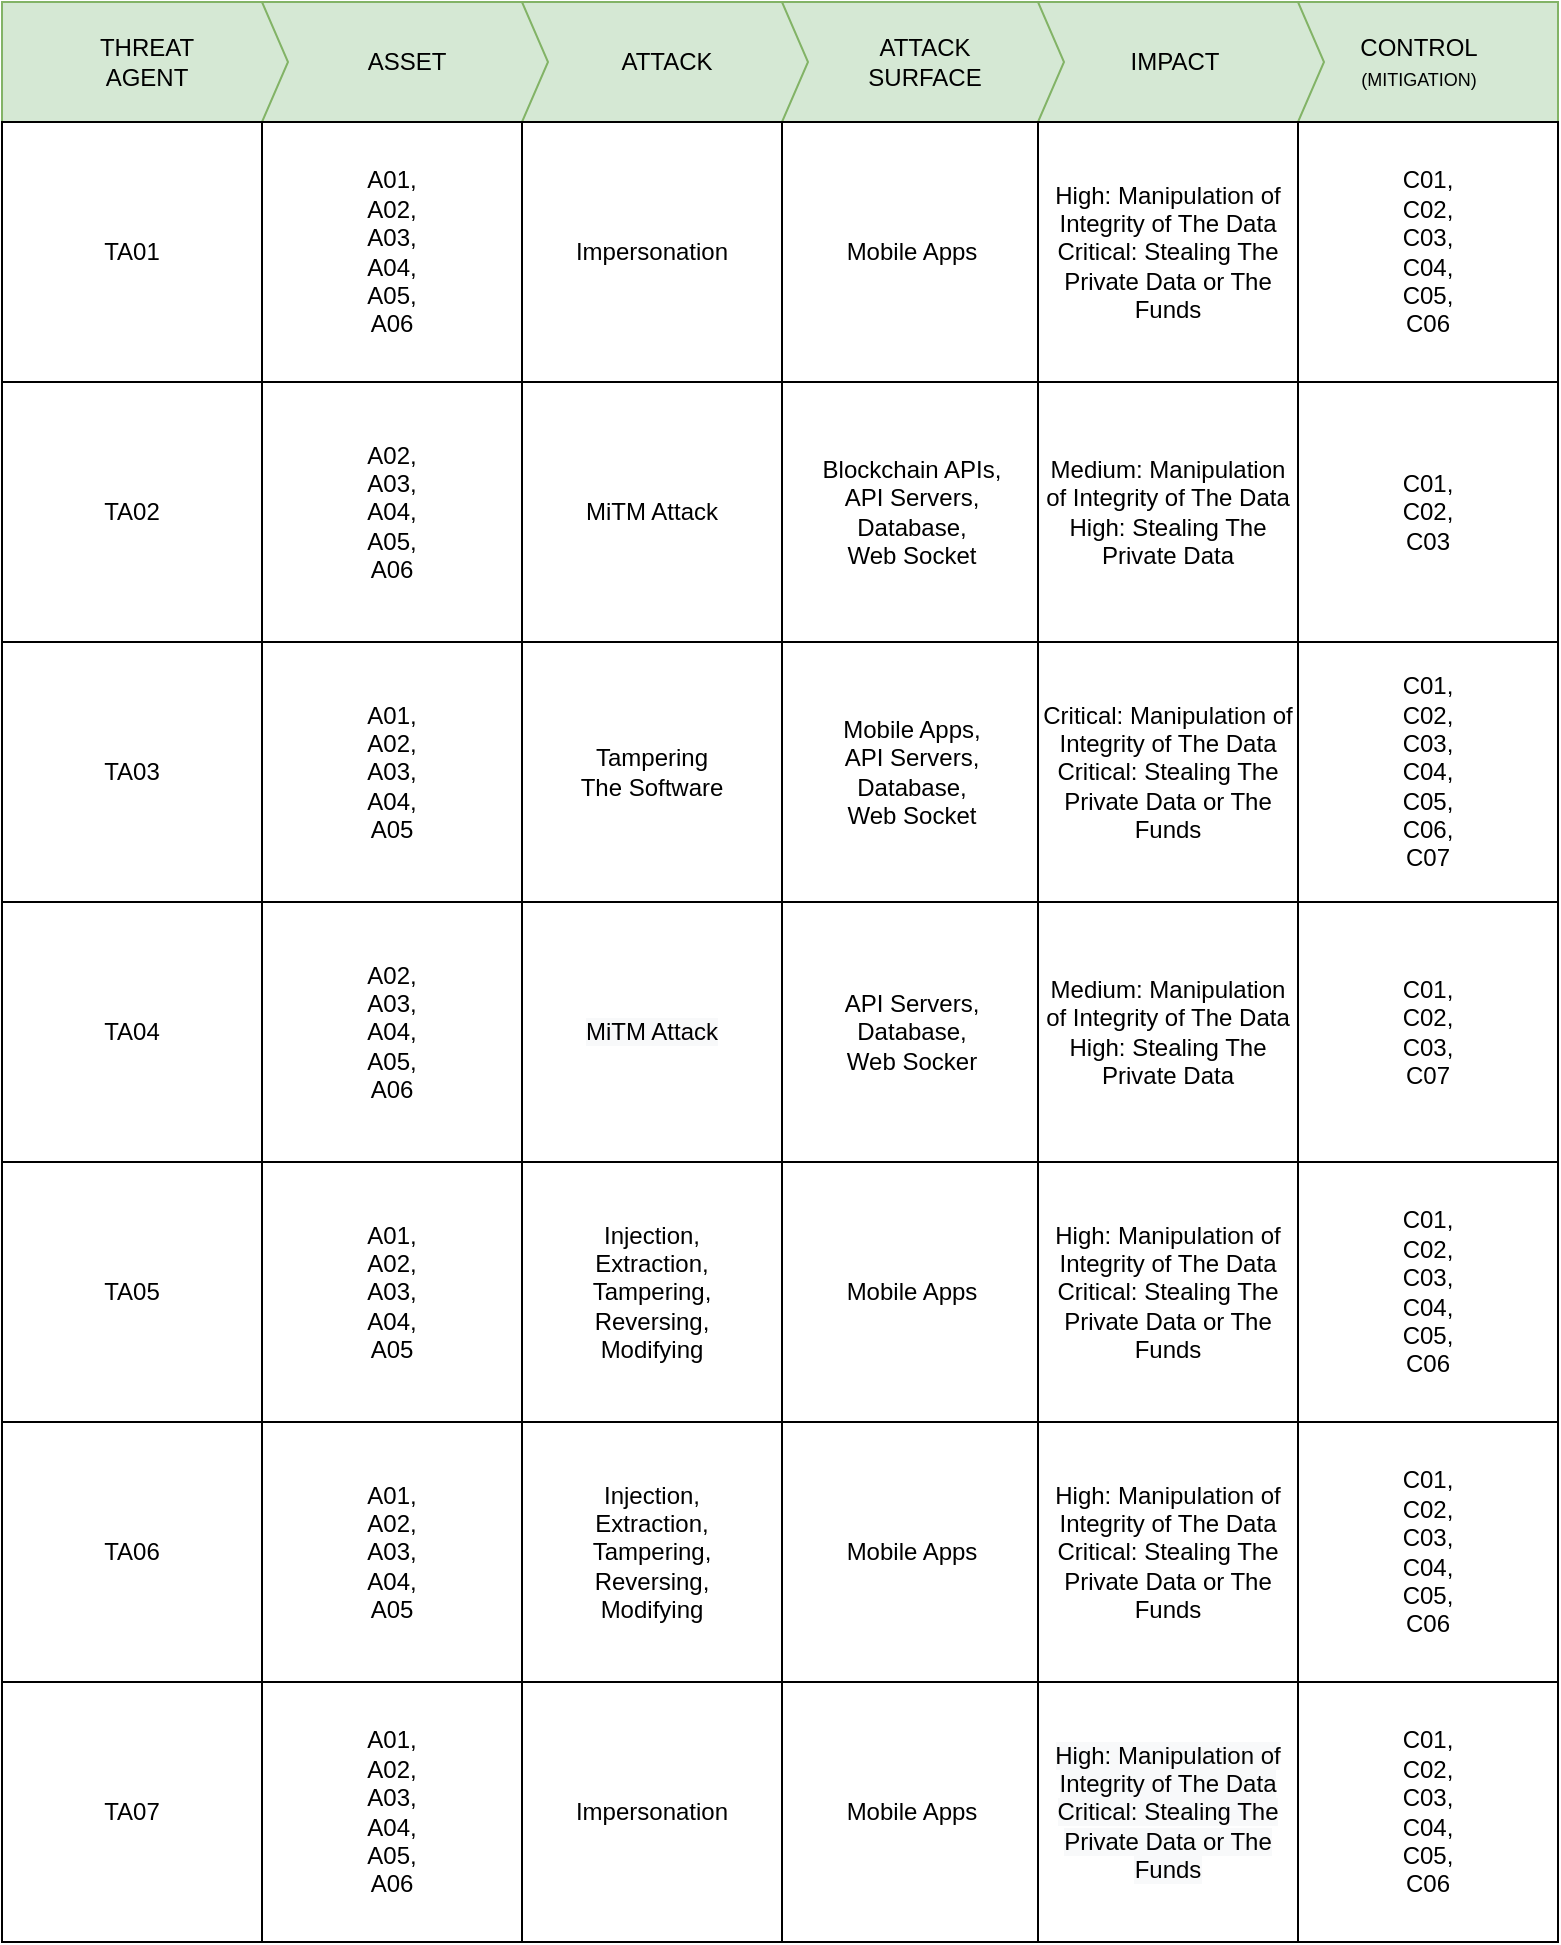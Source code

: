 <mxfile version="15.1.3" type="device"><diagram id="5Etn7jEHyp2yPwlDMG2O" name="Threat_Traceability_Matrix_v1.0"><mxGraphModel dx="1106" dy="978" grid="1" gridSize="10" guides="1" tooltips="1" connect="1" arrows="1" fold="1" page="1" pageScale="1" pageWidth="850" pageHeight="1100" math="0" shadow="0"><root><mxCell id="AgN8u9t0-UHFJimErMO2-0"/><mxCell id="AgN8u9t0-UHFJimErMO2-1" parent="AgN8u9t0-UHFJimErMO2-0"/><mxCell id="_XBjalEZ-Nl3X00hMSDr-5" value="CONTROL&lt;br&gt;&lt;font style=&quot;font-size: 9px&quot;&gt;(MITIGATION)&lt;/font&gt;" style="html=1;shadow=0;dashed=0;align=center;verticalAlign=middle;shape=mxgraph.arrows2.arrow;dy=0;dx=0;notch=0;fillColor=#d5e8d4;strokeColor=#82b366;" parent="AgN8u9t0-UHFJimErMO2-1" vertex="1"><mxGeometry x="674" y="65" width="140" height="60" as="geometry"/></mxCell><mxCell id="_XBjalEZ-Nl3X00hMSDr-4" value="IMPACT" style="html=1;shadow=0;dashed=0;align=center;verticalAlign=middle;shape=mxgraph.arrows2.arrow;dy=0;dx=13;notch=0;fillColor=#d5e8d4;strokeColor=#82b366;" parent="AgN8u9t0-UHFJimErMO2-1" vertex="1"><mxGeometry x="546" y="65" width="151" height="60" as="geometry"/></mxCell><mxCell id="_XBjalEZ-Nl3X00hMSDr-3" value="ATTACK&lt;br&gt;SURFACE" style="html=1;shadow=0;dashed=0;align=center;verticalAlign=middle;shape=mxgraph.arrows2.arrow;dy=0;dx=13;notch=0;fillColor=#d5e8d4;strokeColor=#82b366;" parent="AgN8u9t0-UHFJimErMO2-1" vertex="1"><mxGeometry x="426" y="65" width="141" height="60" as="geometry"/></mxCell><mxCell id="_XBjalEZ-Nl3X00hMSDr-2" value="ATTACK" style="html=1;shadow=0;dashed=0;align=center;verticalAlign=middle;shape=mxgraph.arrows2.arrow;dy=0;dx=13;notch=0;fillColor=#d5e8d4;strokeColor=#82b366;" parent="AgN8u9t0-UHFJimErMO2-1" vertex="1"><mxGeometry x="296" y="65" width="143" height="60" as="geometry"/></mxCell><mxCell id="_XBjalEZ-Nl3X00hMSDr-1" value="ASSET" style="html=1;shadow=0;dashed=0;align=center;verticalAlign=middle;shape=mxgraph.arrows2.arrow;dy=0;dx=13;notch=0;fillColor=#d5e8d4;strokeColor=#82b366;" parent="AgN8u9t0-UHFJimErMO2-1" vertex="1"><mxGeometry x="166" y="65" width="143" height="60" as="geometry"/></mxCell><mxCell id="_XBjalEZ-Nl3X00hMSDr-0" value="THREAT&lt;br&gt;AGENT" style="html=1;shadow=0;dashed=0;align=center;verticalAlign=middle;shape=mxgraph.arrows2.arrow;dy=0;dx=13;notch=0;fillColor=#d5e8d4;strokeColor=#82b366;" parent="AgN8u9t0-UHFJimErMO2-1" vertex="1"><mxGeometry x="36" y="65" width="143" height="60" as="geometry"/></mxCell><mxCell id="_XBjalEZ-Nl3X00hMSDr-6" value="TA01" style="whiteSpace=wrap;html=1;aspect=fixed;" parent="AgN8u9t0-UHFJimErMO2-1" vertex="1"><mxGeometry x="36" y="125" width="130" height="130" as="geometry"/></mxCell><mxCell id="_XBjalEZ-Nl3X00hMSDr-7" value="&lt;span&gt;A01,&lt;/span&gt;&lt;br&gt;&lt;span&gt;A02,&lt;/span&gt;&lt;br&gt;&lt;span&gt;A03,&lt;/span&gt;&lt;br&gt;&lt;span&gt;A04,&lt;/span&gt;&lt;br&gt;&lt;span&gt;A05,&lt;br&gt;A06&lt;/span&gt;" style="whiteSpace=wrap;html=1;aspect=fixed;" parent="AgN8u9t0-UHFJimErMO2-1" vertex="1"><mxGeometry x="166" y="125" width="130" height="130" as="geometry"/></mxCell><mxCell id="_XBjalEZ-Nl3X00hMSDr-8" value="&lt;span&gt;Impersonation&lt;/span&gt;" style="whiteSpace=wrap;html=1;aspect=fixed;" parent="AgN8u9t0-UHFJimErMO2-1" vertex="1"><mxGeometry x="296" y="125" width="130" height="130" as="geometry"/></mxCell><mxCell id="_XBjalEZ-Nl3X00hMSDr-9" value="Mobile Apps" style="whiteSpace=wrap;html=1;aspect=fixed;" parent="AgN8u9t0-UHFJimErMO2-1" vertex="1"><mxGeometry x="426" y="125" width="130" height="130" as="geometry"/></mxCell><mxCell id="_XBjalEZ-Nl3X00hMSDr-10" value="&lt;span style=&quot;font-family: &amp;#34;helvetica&amp;#34;&quot;&gt;High:&amp;nbsp;Manipulation of Integrity of The Data&lt;/span&gt;&lt;br style=&quot;font-family: &amp;#34;helvetica&amp;#34;&quot;&gt;&lt;span style=&quot;font-family: &amp;#34;helvetica&amp;#34;&quot;&gt;Critical: Stealing The Private Data or The Funds&lt;/span&gt;" style="whiteSpace=wrap;html=1;aspect=fixed;" parent="AgN8u9t0-UHFJimErMO2-1" vertex="1"><mxGeometry x="554" y="125" width="130" height="130" as="geometry"/></mxCell><mxCell id="_XBjalEZ-Nl3X00hMSDr-11" value="&lt;span&gt;C01,&lt;/span&gt;&lt;br&gt;&lt;span&gt;C02,&lt;/span&gt;&lt;br&gt;&lt;span&gt;C03,&lt;/span&gt;&lt;br&gt;&lt;span&gt;C04,&lt;/span&gt;&lt;br&gt;&lt;span&gt;C05,&lt;/span&gt;&lt;br&gt;&lt;span&gt;C06&lt;/span&gt;" style="whiteSpace=wrap;html=1;aspect=fixed;" parent="AgN8u9t0-UHFJimErMO2-1" vertex="1"><mxGeometry x="684" y="125" width="130" height="130" as="geometry"/></mxCell><mxCell id="_XBjalEZ-Nl3X00hMSDr-12" value="TA02" style="whiteSpace=wrap;html=1;aspect=fixed;" parent="AgN8u9t0-UHFJimErMO2-1" vertex="1"><mxGeometry x="36" y="255" width="130" height="130" as="geometry"/></mxCell><mxCell id="_XBjalEZ-Nl3X00hMSDr-13" value="A02,&lt;br&gt;A03,&lt;br&gt;A04,&lt;br&gt;A05,&lt;br&gt;A06" style="whiteSpace=wrap;html=1;aspect=fixed;" parent="AgN8u9t0-UHFJimErMO2-1" vertex="1"><mxGeometry x="166" y="255" width="130" height="130" as="geometry"/></mxCell><mxCell id="_XBjalEZ-Nl3X00hMSDr-14" value="MiTM Attack" style="whiteSpace=wrap;html=1;aspect=fixed;" parent="AgN8u9t0-UHFJimErMO2-1" vertex="1"><mxGeometry x="296" y="255" width="130" height="130" as="geometry"/></mxCell><mxCell id="_XBjalEZ-Nl3X00hMSDr-15" value="Blockchain APIs,&lt;br&gt;API Servers,&lt;br&gt;Database,&lt;br&gt;Web Socket" style="whiteSpace=wrap;html=1;aspect=fixed;" parent="AgN8u9t0-UHFJimErMO2-1" vertex="1"><mxGeometry x="426" y="255" width="130" height="130" as="geometry"/></mxCell><mxCell id="_XBjalEZ-Nl3X00hMSDr-16" value="Medium:&amp;nbsp;Manipulation of Integrity of The Data&lt;br&gt;High: Stealing The Private Data" style="whiteSpace=wrap;html=1;aspect=fixed;" parent="AgN8u9t0-UHFJimErMO2-1" vertex="1"><mxGeometry x="554" y="255" width="130" height="130" as="geometry"/></mxCell><mxCell id="_XBjalEZ-Nl3X00hMSDr-17" value="C01,&lt;br&gt;C02,&lt;br&gt;C03" style="whiteSpace=wrap;html=1;aspect=fixed;" parent="AgN8u9t0-UHFJimErMO2-1" vertex="1"><mxGeometry x="684" y="255" width="130" height="130" as="geometry"/></mxCell><mxCell id="_XBjalEZ-Nl3X00hMSDr-18" value="TA03" style="whiteSpace=wrap;html=1;aspect=fixed;" parent="AgN8u9t0-UHFJimErMO2-1" vertex="1"><mxGeometry x="36" y="385" width="130" height="130" as="geometry"/></mxCell><mxCell id="_XBjalEZ-Nl3X00hMSDr-19" value="A01,&lt;br&gt;A02,&lt;br&gt;A03,&lt;br&gt;A04,&lt;br&gt;A05" style="whiteSpace=wrap;html=1;aspect=fixed;" parent="AgN8u9t0-UHFJimErMO2-1" vertex="1"><mxGeometry x="166" y="385" width="130" height="130" as="geometry"/></mxCell><mxCell id="_XBjalEZ-Nl3X00hMSDr-20" value="Tampering&lt;br&gt;The Software" style="whiteSpace=wrap;html=1;aspect=fixed;" parent="AgN8u9t0-UHFJimErMO2-1" vertex="1"><mxGeometry x="296" y="385" width="130" height="130" as="geometry"/></mxCell><mxCell id="_XBjalEZ-Nl3X00hMSDr-21" value="Mobile Apps,&lt;br&gt;API Servers,&lt;br&gt;Database,&lt;br&gt;Web Socket" style="whiteSpace=wrap;html=1;aspect=fixed;" parent="AgN8u9t0-UHFJimErMO2-1" vertex="1"><mxGeometry x="426" y="385" width="130" height="130" as="geometry"/></mxCell><mxCell id="_XBjalEZ-Nl3X00hMSDr-22" value="Critical:&amp;nbsp;Manipulation of Integrity of The Data&lt;br&gt;Critical: Stealing The Private Data or The Funds" style="whiteSpace=wrap;html=1;aspect=fixed;" parent="AgN8u9t0-UHFJimErMO2-1" vertex="1"><mxGeometry x="554" y="385" width="130" height="130" as="geometry"/></mxCell><mxCell id="_XBjalEZ-Nl3X00hMSDr-23" value="C01,&lt;br&gt;C02,&lt;br&gt;C03,&lt;br&gt;C04,&lt;br&gt;C05,&lt;br&gt;C06,&lt;br&gt;C07" style="whiteSpace=wrap;html=1;aspect=fixed;" parent="AgN8u9t0-UHFJimErMO2-1" vertex="1"><mxGeometry x="684" y="385" width="130" height="130" as="geometry"/></mxCell><mxCell id="_XBjalEZ-Nl3X00hMSDr-24" value="TA04" style="whiteSpace=wrap;html=1;aspect=fixed;" parent="AgN8u9t0-UHFJimErMO2-1" vertex="1"><mxGeometry x="36" y="515" width="130" height="130" as="geometry"/></mxCell><mxCell id="_XBjalEZ-Nl3X00hMSDr-25" value="A02,&lt;br&gt;A03,&lt;br&gt;A04,&lt;br&gt;A05,&lt;br&gt;A06" style="whiteSpace=wrap;html=1;aspect=fixed;" parent="AgN8u9t0-UHFJimErMO2-1" vertex="1"><mxGeometry x="166" y="515" width="130" height="130" as="geometry"/></mxCell><mxCell id="_XBjalEZ-Nl3X00hMSDr-26" value="&lt;meta charset=&quot;utf-8&quot;&gt;&lt;span style=&quot;color: rgb(0, 0, 0); font-family: helvetica; font-size: 12px; font-style: normal; font-weight: 400; letter-spacing: normal; text-align: center; text-indent: 0px; text-transform: none; word-spacing: 0px; background-color: rgb(248, 249, 250); display: inline; float: none;&quot;&gt;MiTM Attack&lt;/span&gt;" style="whiteSpace=wrap;html=1;aspect=fixed;" parent="AgN8u9t0-UHFJimErMO2-1" vertex="1"><mxGeometry x="296" y="515" width="130" height="130" as="geometry"/></mxCell><mxCell id="_XBjalEZ-Nl3X00hMSDr-27" value="&lt;span&gt;API Servers,&lt;/span&gt;&lt;br&gt;&lt;span&gt;Database,&lt;/span&gt;&lt;br&gt;&lt;span&gt;Web Socker&lt;/span&gt;" style="whiteSpace=wrap;html=1;aspect=fixed;" parent="AgN8u9t0-UHFJimErMO2-1" vertex="1"><mxGeometry x="426" y="515" width="130" height="130" as="geometry"/></mxCell><mxCell id="_XBjalEZ-Nl3X00hMSDr-28" value="&lt;span&gt;Medium:&amp;nbsp;Manipulation of Integrity of The Data&lt;/span&gt;&lt;br&gt;&lt;span&gt;High: Stealing The Private Data&lt;/span&gt;" style="whiteSpace=wrap;html=1;aspect=fixed;" parent="AgN8u9t0-UHFJimErMO2-1" vertex="1"><mxGeometry x="554" y="515" width="130" height="130" as="geometry"/></mxCell><mxCell id="_XBjalEZ-Nl3X00hMSDr-29" value="&lt;span&gt;C01,&lt;/span&gt;&lt;br&gt;&lt;span&gt;C02,&lt;/span&gt;&lt;br&gt;&lt;span&gt;C03,&lt;br&gt;C07&lt;br&gt;&lt;/span&gt;" style="whiteSpace=wrap;html=1;aspect=fixed;" parent="AgN8u9t0-UHFJimErMO2-1" vertex="1"><mxGeometry x="684" y="515" width="130" height="130" as="geometry"/></mxCell><mxCell id="_XBjalEZ-Nl3X00hMSDr-30" value="TA05" style="whiteSpace=wrap;html=1;aspect=fixed;" parent="AgN8u9t0-UHFJimErMO2-1" vertex="1"><mxGeometry x="36" y="645" width="130" height="130" as="geometry"/></mxCell><mxCell id="_XBjalEZ-Nl3X00hMSDr-31" value="&lt;span&gt;A01,&lt;/span&gt;&lt;br&gt;&lt;span&gt;A02,&lt;/span&gt;&lt;br&gt;&lt;span&gt;A03,&lt;/span&gt;&lt;br&gt;&lt;span&gt;A04,&lt;/span&gt;&lt;br&gt;&lt;span&gt;A05&lt;/span&gt;" style="whiteSpace=wrap;html=1;aspect=fixed;" parent="AgN8u9t0-UHFJimErMO2-1" vertex="1"><mxGeometry x="166" y="645" width="130" height="130" as="geometry"/></mxCell><mxCell id="_XBjalEZ-Nl3X00hMSDr-32" value="Injection,&lt;br&gt;Extraction,&lt;br&gt;Tampering,&lt;br&gt;Reversing,&lt;br&gt;Modifying" style="whiteSpace=wrap;html=1;aspect=fixed;" parent="AgN8u9t0-UHFJimErMO2-1" vertex="1"><mxGeometry x="296" y="645" width="130" height="130" as="geometry"/></mxCell><mxCell id="_XBjalEZ-Nl3X00hMSDr-33" value="Mobile Apps" style="whiteSpace=wrap;html=1;aspect=fixed;" parent="AgN8u9t0-UHFJimErMO2-1" vertex="1"><mxGeometry x="426" y="645" width="130" height="130" as="geometry"/></mxCell><mxCell id="_XBjalEZ-Nl3X00hMSDr-34" value="&lt;span&gt;High:&amp;nbsp;Manipulation of Integrity of The Data&lt;/span&gt;&lt;br&gt;&lt;span&gt;Critical: Stealing The Private Data or The Funds&lt;/span&gt;" style="whiteSpace=wrap;html=1;aspect=fixed;" parent="AgN8u9t0-UHFJimErMO2-1" vertex="1"><mxGeometry x="554" y="645" width="130" height="130" as="geometry"/></mxCell><mxCell id="_XBjalEZ-Nl3X00hMSDr-35" value="&lt;span&gt;C01,&lt;/span&gt;&lt;br&gt;&lt;span&gt;C02,&lt;/span&gt;&lt;br&gt;&lt;span&gt;C03,&lt;/span&gt;&lt;br&gt;&lt;span&gt;C04,&lt;/span&gt;&lt;br&gt;&lt;span&gt;C05,&lt;/span&gt;&lt;br&gt;&lt;span&gt;C06&lt;/span&gt;" style="whiteSpace=wrap;html=1;aspect=fixed;" parent="AgN8u9t0-UHFJimErMO2-1" vertex="1"><mxGeometry x="684" y="645" width="130" height="130" as="geometry"/></mxCell><mxCell id="_XBjalEZ-Nl3X00hMSDr-36" value="TA06" style="whiteSpace=wrap;html=1;aspect=fixed;" parent="AgN8u9t0-UHFJimErMO2-1" vertex="1"><mxGeometry x="36" y="775" width="130" height="130" as="geometry"/></mxCell><mxCell id="_XBjalEZ-Nl3X00hMSDr-37" value="&lt;span&gt;A01,&lt;/span&gt;&lt;br&gt;&lt;span&gt;A02,&lt;/span&gt;&lt;br&gt;&lt;span&gt;A03,&lt;/span&gt;&lt;br&gt;&lt;span&gt;A04,&lt;/span&gt;&lt;br&gt;&lt;span&gt;A05&lt;/span&gt;" style="whiteSpace=wrap;html=1;aspect=fixed;" parent="AgN8u9t0-UHFJimErMO2-1" vertex="1"><mxGeometry x="166" y="775" width="130" height="130" as="geometry"/></mxCell><mxCell id="_XBjalEZ-Nl3X00hMSDr-38" value="&lt;span&gt;Injection,&lt;/span&gt;&lt;br&gt;&lt;span&gt;Extraction,&lt;/span&gt;&lt;br&gt;&lt;span&gt;Tampering,&lt;/span&gt;&lt;br&gt;&lt;span&gt;Reversing,&lt;/span&gt;&lt;br&gt;&lt;span&gt;Modifying&lt;/span&gt;" style="whiteSpace=wrap;html=1;aspect=fixed;" parent="AgN8u9t0-UHFJimErMO2-1" vertex="1"><mxGeometry x="296" y="775" width="130" height="130" as="geometry"/></mxCell><mxCell id="_XBjalEZ-Nl3X00hMSDr-39" value="&lt;span&gt;Mobile Apps&lt;/span&gt;" style="whiteSpace=wrap;html=1;aspect=fixed;" parent="AgN8u9t0-UHFJimErMO2-1" vertex="1"><mxGeometry x="426" y="775" width="130" height="130" as="geometry"/></mxCell><mxCell id="_XBjalEZ-Nl3X00hMSDr-40" value="&lt;span&gt;High:&amp;nbsp;Manipulation of Integrity of The Data&lt;/span&gt;&lt;br&gt;&lt;span&gt;Critical: Stealing The Private Data or The Funds&lt;/span&gt;" style="whiteSpace=wrap;html=1;aspect=fixed;" parent="AgN8u9t0-UHFJimErMO2-1" vertex="1"><mxGeometry x="554" y="775" width="130" height="130" as="geometry"/></mxCell><mxCell id="_XBjalEZ-Nl3X00hMSDr-41" value="&lt;span&gt;C01,&lt;/span&gt;&lt;br&gt;&lt;span&gt;C02,&lt;/span&gt;&lt;br&gt;&lt;span&gt;C03,&lt;/span&gt;&lt;br&gt;&lt;span&gt;C04,&lt;/span&gt;&lt;br&gt;&lt;span&gt;C05,&lt;/span&gt;&lt;br&gt;&lt;span&gt;C06&lt;/span&gt;" style="whiteSpace=wrap;html=1;aspect=fixed;" parent="AgN8u9t0-UHFJimErMO2-1" vertex="1"><mxGeometry x="684" y="775" width="130" height="130" as="geometry"/></mxCell><mxCell id="_XBjalEZ-Nl3X00hMSDr-42" value="TA07" style="whiteSpace=wrap;html=1;aspect=fixed;" parent="AgN8u9t0-UHFJimErMO2-1" vertex="1"><mxGeometry x="36" y="905" width="130" height="130" as="geometry"/></mxCell><mxCell id="_XBjalEZ-Nl3X00hMSDr-43" value="&lt;span&gt;A01,&lt;/span&gt;&lt;br&gt;&lt;span&gt;A02,&lt;/span&gt;&lt;br&gt;&lt;span&gt;A03,&lt;/span&gt;&lt;br&gt;&lt;span&gt;A04,&lt;/span&gt;&lt;br&gt;&lt;span&gt;A05,&lt;br&gt;A06&lt;br&gt;&lt;/span&gt;" style="whiteSpace=wrap;html=1;aspect=fixed;" parent="AgN8u9t0-UHFJimErMO2-1" vertex="1"><mxGeometry x="166" y="905" width="130" height="130" as="geometry"/></mxCell><mxCell id="_XBjalEZ-Nl3X00hMSDr-44" value="Impersonation" style="whiteSpace=wrap;html=1;aspect=fixed;" parent="AgN8u9t0-UHFJimErMO2-1" vertex="1"><mxGeometry x="296" y="905" width="130" height="130" as="geometry"/></mxCell><mxCell id="_XBjalEZ-Nl3X00hMSDr-45" value="Mobile Apps" style="whiteSpace=wrap;html=1;aspect=fixed;" parent="AgN8u9t0-UHFJimErMO2-1" vertex="1"><mxGeometry x="426" y="905" width="130" height="130" as="geometry"/></mxCell><mxCell id="_XBjalEZ-Nl3X00hMSDr-46" value="&lt;meta charset=&quot;utf-8&quot;&gt;&lt;span style=&quot;color: rgb(0, 0, 0); font-family: helvetica; font-size: 12px; font-style: normal; font-weight: 400; letter-spacing: normal; text-align: center; text-indent: 0px; text-transform: none; word-spacing: 0px; background-color: rgb(248, 249, 250);&quot;&gt;High:&amp;nbsp;Manipulation of Integrity of The Data&lt;/span&gt;&lt;br style=&quot;color: rgb(0, 0, 0); font-family: helvetica; font-size: 12px; font-style: normal; font-weight: 400; letter-spacing: normal; text-align: center; text-indent: 0px; text-transform: none; word-spacing: 0px; background-color: rgb(248, 249, 250);&quot;&gt;&lt;span style=&quot;color: rgb(0, 0, 0); font-family: helvetica; font-size: 12px; font-style: normal; font-weight: 400; letter-spacing: normal; text-align: center; text-indent: 0px; text-transform: none; word-spacing: 0px; background-color: rgb(248, 249, 250);&quot;&gt;Critical: Stealing The Private Data or The Funds&lt;/span&gt;" style="whiteSpace=wrap;html=1;aspect=fixed;" parent="AgN8u9t0-UHFJimErMO2-1" vertex="1"><mxGeometry x="554" y="905" width="130" height="130" as="geometry"/></mxCell><mxCell id="_XBjalEZ-Nl3X00hMSDr-47" value="&lt;span&gt;C01,&lt;/span&gt;&lt;br&gt;&lt;span&gt;C02,&lt;/span&gt;&lt;br&gt;&lt;span&gt;C03,&lt;/span&gt;&lt;br&gt;&lt;span&gt;C04,&lt;/span&gt;&lt;br&gt;&lt;span&gt;C05,&lt;/span&gt;&lt;br&gt;&lt;span&gt;C06&lt;/span&gt;" style="whiteSpace=wrap;html=1;aspect=fixed;" parent="AgN8u9t0-UHFJimErMO2-1" vertex="1"><mxGeometry x="684" y="905" width="130" height="130" as="geometry"/></mxCell></root></mxGraphModel></diagram></mxfile>
